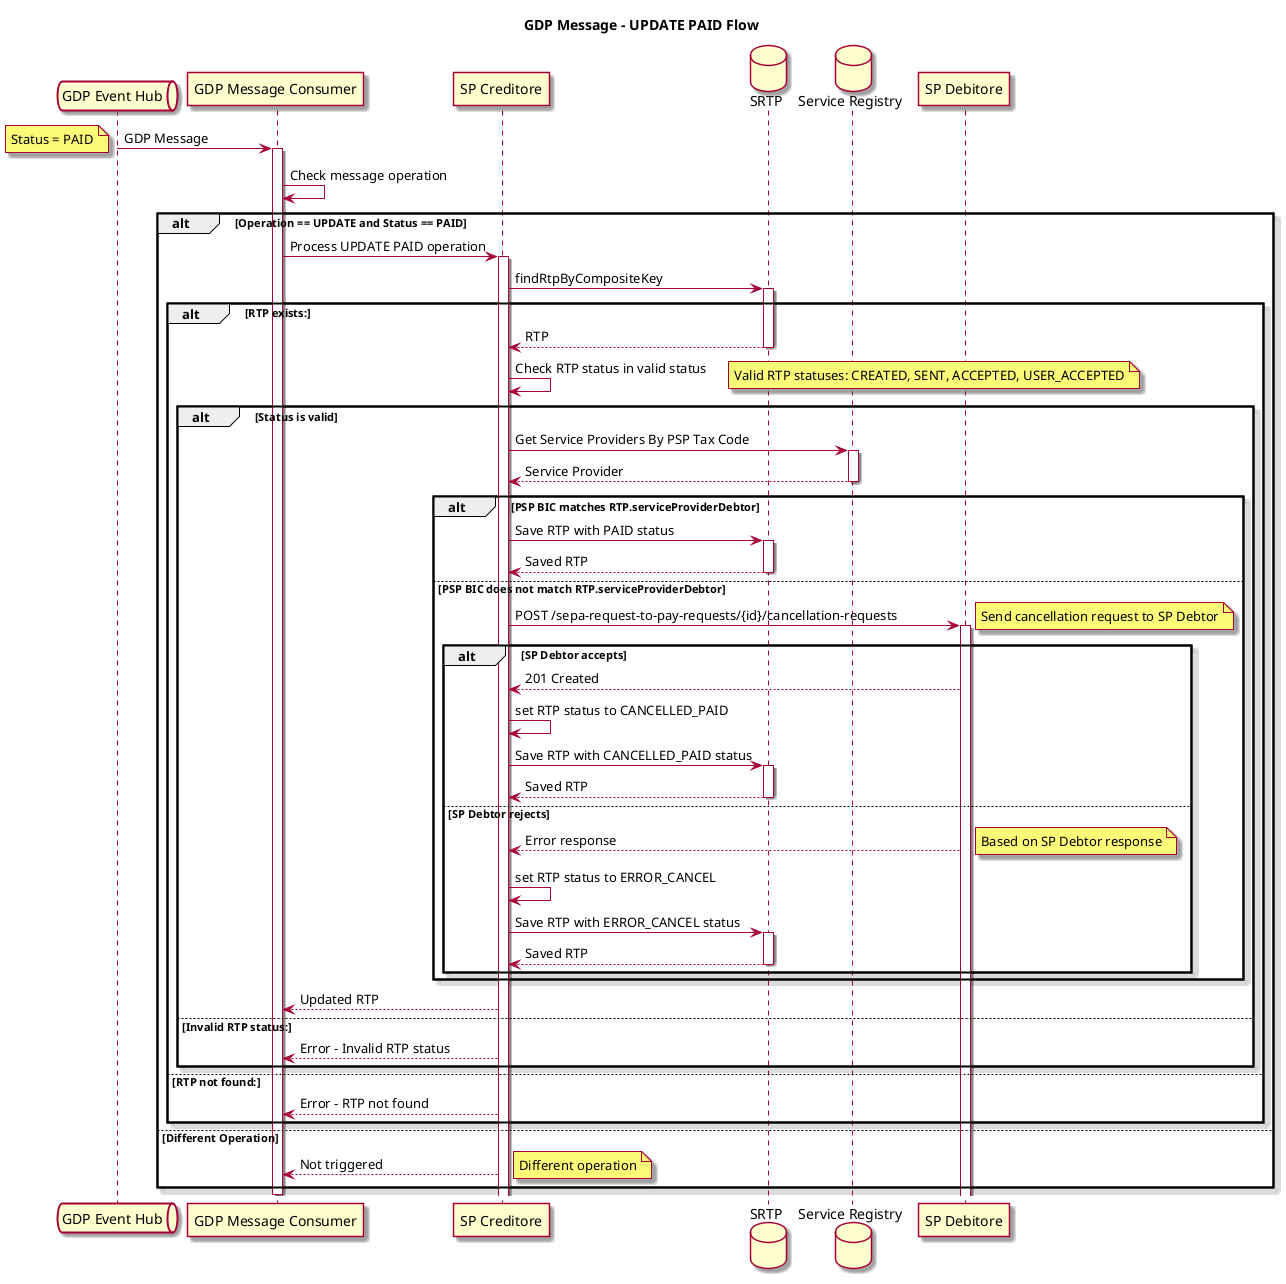 @startuml
skin rose
title GDP Message - UPDATE PAID Flow

queue "GDP Event Hub" as Queue
participant "GDP Message Consumer" as Consumer
participant "SP Creditore" as SPC
database "SRTP" as SRTP
database "Service Registry" as Registry
participant "SP Debitore" as SPD

Queue -> Consumer: GDP Message
note left: Status = PAID

activate Consumer
Consumer -> Consumer: Check message operation
alt Operation == UPDATE and Status == PAID
  Consumer -> SPC: Process UPDATE PAID operation
  activate SPC

  SPC -> SRTP: findRtpByCompositeKey
  activate SRTP

  alt RTP exists:
    SRTP --> SPC: RTP
    deactivate SRTP

    SPC -> SPC: Check RTP status in valid status
    note right: Valid RTP statuses: CREATED, SENT, ACCEPTED, USER_ACCEPTED
    alt Status is valid
      SPC -> Registry: Get Service Providers By PSP Tax Code
      activate Registry
      Registry --> SPC: Service Provider
      deactivate Registry

      alt PSP BIC matches RTP.serviceProviderDebtor
        SPC -> SRTP: Save RTP with PAID status
        activate SRTP
        SRTP --> SPC: Saved RTP
        deactivate SRTP

      else PSP BIC does not match RTP.serviceProviderDebtor
        SPC -> SPD: POST /sepa-request-to-pay-requests/{id}/cancellation-requests
        note right: Send cancellation request to SP Debtor
        activate SPD

        alt SP Debtor accepts
            SPD --> SPC: 201 Created

            SPC -> SPC: set RTP status to CANCELLED_PAID

            SPC -> SRTP: Save RTP with CANCELLED_PAID status
            activate SRTP

            SRTP --> SPC: Saved RTP
            deactivate SRTP
          else SP Debtor rejects
            SPD --> SPC: Error response
            note right: Based on SP Debtor response

            SPC -> SPC: set RTP status to ERROR_CANCEL

            SPC -> SRTP: Save RTP with ERROR_CANCEL status
            activate SRTP

            SRTP --> SPC: Saved RTP
            deactivate SRTP
          end
      end

      SPC --> Consumer: Updated RTP
    else Invalid RTP status:
    SPC --> Consumer: Error - Invalid RTP status
    end

  else RTP not found:
    SPC --> Consumer: Error - RTP not found
  end

else Different Operation
  SPC --> Consumer: Not triggered
  note right: Different operation
end

deactivate Consumer
@enduml
